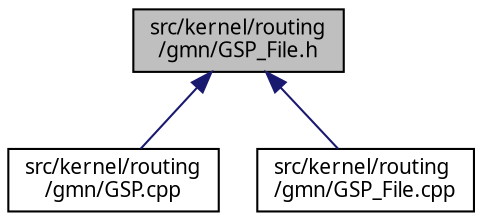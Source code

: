 digraph "src/kernel/routing/gmn/GSP_File.h"
{
  edge [fontname="Sans",fontsize="10",labelfontname="Sans",labelfontsize="10"];
  node [fontname="Sans",fontsize="10",shape=record];
  Node17 [label="src/kernel/routing\l/gmn/GSP_File.h",height=0.2,width=0.4,color="black", fillcolor="grey75", style="filled", fontcolor="black"];
  Node17 -> Node18 [dir="back",color="midnightblue",fontsize="10",style="solid",fontname="Sans"];
  Node18 [label="src/kernel/routing\l/gmn/GSP.cpp",height=0.2,width=0.4,color="black", fillcolor="white", style="filled",URL="$d3/d9e/GSP_8cpp.html",tooltip="main file of gsp (GMN Soft Parser) "];
  Node17 -> Node19 [dir="back",color="midnightblue",fontsize="10",style="solid",fontname="Sans"];
  Node19 [label="src/kernel/routing\l/gmn/GSP_File.cpp",height=0.2,width=0.4,color="black", fillcolor="white", style="filled",URL="$d8/d2f/GSP__File_8cpp.html",tooltip="Description. "];
}
